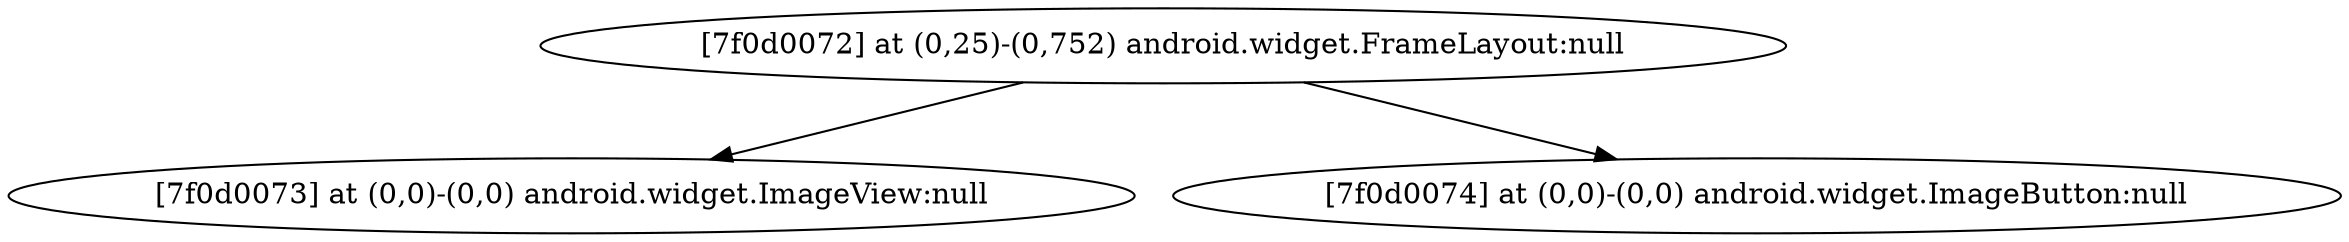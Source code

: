 strict digraph G {
  1 [ label="[7f0d0072] at (0,25)-(0,752) android.widget.FrameLayout:null" ];
  2 [ label="[7f0d0073] at (0,0)-(0,0) android.widget.ImageView:null" ];
  3 [ label="[7f0d0074] at (0,0)-(0,0) android.widget.ImageButton:null" ];
  1 -> 2;
  1 -> 3;
}
